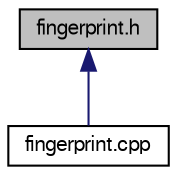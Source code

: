 digraph G
{
  edge [fontname="FreeSans",fontsize="10",labelfontname="FreeSans",labelfontsize="10"];
  node [fontname="FreeSans",fontsize="10",shape=record];
  Node1 [label="fingerprint.h",height=0.2,width=0.4,color="black", fillcolor="grey75", style="filled" fontcolor="black"];
  Node1 -> Node2 [dir=back,color="midnightblue",fontsize="10",style="solid",fontname="FreeSans"];
  Node2 [label="fingerprint.cpp",height=0.2,width=0.4,color="black", fillcolor="white", style="filled",URL="$fingerprint_8cpp.shtml",tooltip="Definitions for OBFingerprint base class and fastsearch classes."];
}

